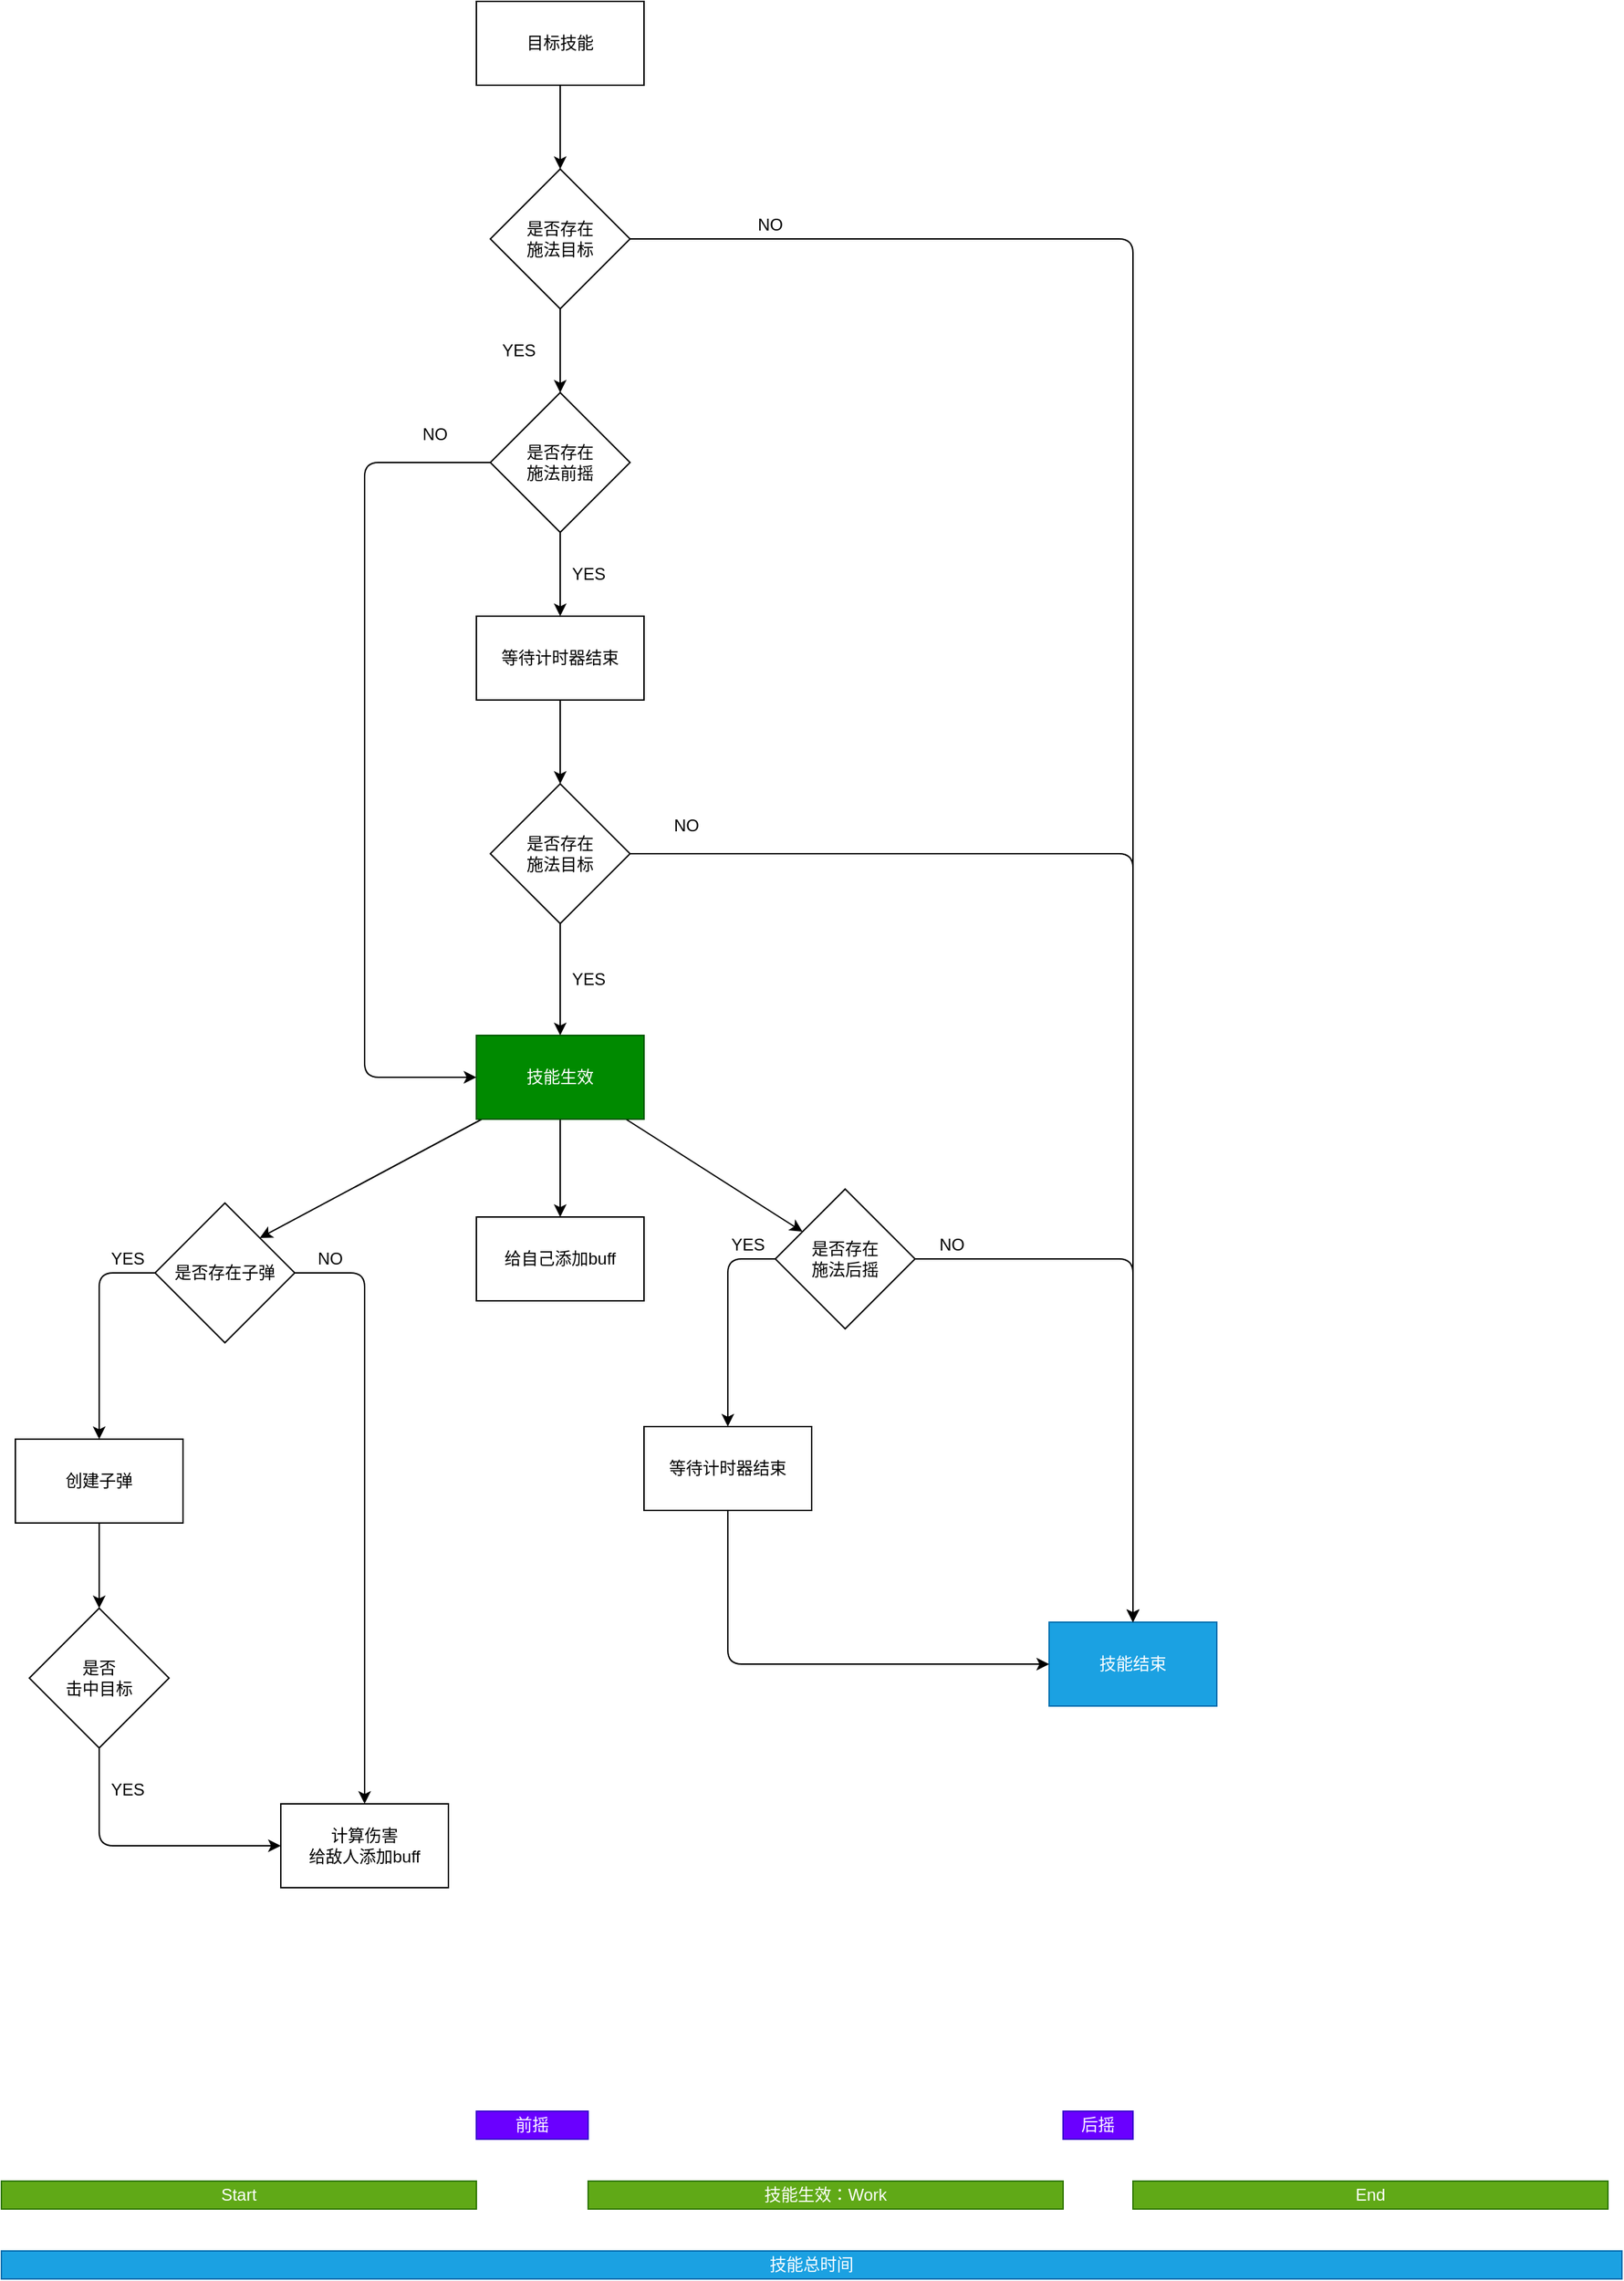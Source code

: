 <mxfile>
    <diagram id="dfSNrHs-AUByW3pYfTCE" name="第 1 页">
        <mxGraphModel dx="2265" dy="1317" grid="1" gridSize="10" guides="1" tooltips="1" connect="1" arrows="1" fold="1" page="1" pageScale="1" pageWidth="827" pageHeight="1169" math="0" shadow="0">
            <root>
                <mxCell id="0"/>
                <mxCell id="1" parent="0"/>
                <mxCell id="13" style="edgeStyle=none;html=1;" parent="1" source="2" target="4" edge="1">
                    <mxGeometry relative="1" as="geometry"/>
                </mxCell>
                <mxCell id="2" value="目标技能" style="rounded=0;whiteSpace=wrap;html=1;" parent="1" vertex="1">
                    <mxGeometry x="150" y="80" width="120" height="60" as="geometry"/>
                </mxCell>
                <mxCell id="27" style="edgeStyle=none;html=1;" parent="1" source="3" target="21" edge="1">
                    <mxGeometry relative="1" as="geometry"/>
                </mxCell>
                <mxCell id="3" value="等待计时器结束" style="rounded=0;whiteSpace=wrap;html=1;" parent="1" vertex="1">
                    <mxGeometry x="150" y="520" width="120" height="60" as="geometry"/>
                </mxCell>
                <mxCell id="9" value="" style="edgeStyle=none;html=1;" parent="1" source="4" target="8" edge="1">
                    <mxGeometry relative="1" as="geometry">
                        <Array as="points">
                            <mxPoint x="620" y="250"/>
                        </Array>
                    </mxGeometry>
                </mxCell>
                <mxCell id="14" style="edgeStyle=none;html=1;" parent="1" source="4" target="12" edge="1">
                    <mxGeometry relative="1" as="geometry"/>
                </mxCell>
                <mxCell id="4" value="是否存在&lt;br&gt;施法目标" style="rhombus;whiteSpace=wrap;html=1;" parent="1" vertex="1">
                    <mxGeometry x="160" y="200" width="100" height="100" as="geometry"/>
                </mxCell>
                <mxCell id="8" value="技能结束" style="whiteSpace=wrap;html=1;fillColor=#1ba1e2;fontColor=#ffffff;strokeColor=#006EAF;" parent="1" vertex="1">
                    <mxGeometry x="560" y="1240" width="120" height="60" as="geometry"/>
                </mxCell>
                <mxCell id="17" style="edgeStyle=none;html=1;" parent="1" source="12" target="3" edge="1">
                    <mxGeometry relative="1" as="geometry"/>
                </mxCell>
                <mxCell id="29" style="edgeStyle=none;html=1;entryX=0;entryY=0.5;entryDx=0;entryDy=0;" parent="1" source="12" target="22" edge="1">
                    <mxGeometry relative="1" as="geometry">
                        <Array as="points">
                            <mxPoint x="70" y="410"/>
                            <mxPoint x="70" y="850"/>
                        </Array>
                    </mxGeometry>
                </mxCell>
                <mxCell id="12" value="是否存在&lt;br&gt;施法前摇" style="rhombus;whiteSpace=wrap;html=1;" parent="1" vertex="1">
                    <mxGeometry x="160" y="360" width="100" height="100" as="geometry"/>
                </mxCell>
                <mxCell id="15" value="YES" style="text;html=1;align=center;verticalAlign=middle;resizable=0;points=[];autosize=1;strokeColor=none;fillColor=none;" parent="1" vertex="1">
                    <mxGeometry x="160" y="320" width="40" height="20" as="geometry"/>
                </mxCell>
                <mxCell id="16" value="NO" style="text;html=1;align=center;verticalAlign=middle;resizable=0;points=[];autosize=1;strokeColor=none;fillColor=none;" parent="1" vertex="1">
                    <mxGeometry x="345" y="230" width="30" height="20" as="geometry"/>
                </mxCell>
                <mxCell id="18" value="YES" style="text;html=1;align=center;verticalAlign=middle;resizable=0;points=[];autosize=1;strokeColor=none;fillColor=none;" parent="1" vertex="1">
                    <mxGeometry x="210" y="480" width="40" height="20" as="geometry"/>
                </mxCell>
                <mxCell id="23" style="edgeStyle=none;html=1;entryX=0.5;entryY=0;entryDx=0;entryDy=0;" parent="1" source="21" target="8" edge="1">
                    <mxGeometry relative="1" as="geometry">
                        <Array as="points">
                            <mxPoint x="620" y="690"/>
                        </Array>
                    </mxGeometry>
                </mxCell>
                <mxCell id="25" style="edgeStyle=none;html=1;" parent="1" source="21" target="22" edge="1">
                    <mxGeometry relative="1" as="geometry"/>
                </mxCell>
                <mxCell id="21" value="是否存在&lt;br&gt;施法目标" style="rhombus;whiteSpace=wrap;html=1;" parent="1" vertex="1">
                    <mxGeometry x="160" y="640" width="100" height="100" as="geometry"/>
                </mxCell>
                <mxCell id="54" value="" style="edgeStyle=none;html=1;" parent="1" source="22" target="47" edge="1">
                    <mxGeometry relative="1" as="geometry"/>
                </mxCell>
                <mxCell id="55" style="edgeStyle=none;html=1;entryX=1;entryY=0;entryDx=0;entryDy=0;" parent="1" source="22" target="32" edge="1">
                    <mxGeometry relative="1" as="geometry"/>
                </mxCell>
                <mxCell id="56" style="edgeStyle=none;html=1;" parent="1" source="22" target="48" edge="1">
                    <mxGeometry relative="1" as="geometry"/>
                </mxCell>
                <mxCell id="22" value="技能生效" style="rounded=0;whiteSpace=wrap;html=1;fillColor=#008a00;strokeColor=#005700;fontColor=#ffffff;" parent="1" vertex="1">
                    <mxGeometry x="150" y="820" width="120" height="60" as="geometry"/>
                </mxCell>
                <mxCell id="24" value="NO" style="text;html=1;align=center;verticalAlign=middle;resizable=0;points=[];autosize=1;strokeColor=none;fillColor=none;" parent="1" vertex="1">
                    <mxGeometry x="285" y="660" width="30" height="20" as="geometry"/>
                </mxCell>
                <mxCell id="26" value="YES" style="text;html=1;align=center;verticalAlign=middle;resizable=0;points=[];autosize=1;strokeColor=none;fillColor=none;" parent="1" vertex="1">
                    <mxGeometry x="210" y="770" width="40" height="20" as="geometry"/>
                </mxCell>
                <mxCell id="40" style="edgeStyle=none;html=1;" parent="1" source="30" target="37" edge="1">
                    <mxGeometry relative="1" as="geometry"/>
                </mxCell>
                <mxCell id="30" value="创建子弹" style="rounded=0;whiteSpace=wrap;html=1;" parent="1" vertex="1">
                    <mxGeometry x="-180" y="1109" width="120" height="60" as="geometry"/>
                </mxCell>
                <mxCell id="35" style="edgeStyle=none;html=1;entryX=0.5;entryY=0;entryDx=0;entryDy=0;" parent="1" source="32" target="30" edge="1">
                    <mxGeometry relative="1" as="geometry">
                        <Array as="points">
                            <mxPoint x="-120" y="990"/>
                        </Array>
                    </mxGeometry>
                </mxCell>
                <mxCell id="36" style="edgeStyle=none;html=1;" parent="1" source="32" target="34" edge="1">
                    <mxGeometry relative="1" as="geometry">
                        <Array as="points">
                            <mxPoint x="70" y="990"/>
                        </Array>
                    </mxGeometry>
                </mxCell>
                <mxCell id="32" value="是否存在子弹" style="rhombus;whiteSpace=wrap;html=1;" parent="1" vertex="1">
                    <mxGeometry x="-80" y="940" width="100" height="100" as="geometry"/>
                </mxCell>
                <mxCell id="34" value="计算伤害&lt;br&gt;给敌人添加buff" style="rounded=0;whiteSpace=wrap;html=1;" parent="1" vertex="1">
                    <mxGeometry x="10" y="1370" width="120" height="60" as="geometry"/>
                </mxCell>
                <mxCell id="41" style="edgeStyle=none;html=1;entryX=0;entryY=0.5;entryDx=0;entryDy=0;" parent="1" source="37" target="34" edge="1">
                    <mxGeometry relative="1" as="geometry">
                        <mxPoint x="70" y="1430" as="targetPoint"/>
                        <Array as="points">
                            <mxPoint x="-120" y="1400"/>
                            <mxPoint x="-40" y="1400"/>
                        </Array>
                    </mxGeometry>
                </mxCell>
                <mxCell id="37" value="是否&lt;br&gt;击中目标" style="rhombus;whiteSpace=wrap;html=1;" parent="1" vertex="1">
                    <mxGeometry x="-170" y="1230" width="100" height="100" as="geometry"/>
                </mxCell>
                <mxCell id="42" value="YES" style="text;html=1;align=center;verticalAlign=middle;resizable=0;points=[];autosize=1;strokeColor=none;fillColor=none;" parent="1" vertex="1">
                    <mxGeometry x="-120" y="1350" width="40" height="20" as="geometry"/>
                </mxCell>
                <mxCell id="43" value="YES" style="text;html=1;align=center;verticalAlign=middle;resizable=0;points=[];autosize=1;strokeColor=none;fillColor=none;" parent="1" vertex="1">
                    <mxGeometry x="-120" y="970" width="40" height="20" as="geometry"/>
                </mxCell>
                <mxCell id="44" value="NO" style="text;html=1;align=center;verticalAlign=middle;resizable=0;points=[];autosize=1;strokeColor=none;fillColor=none;" parent="1" vertex="1">
                    <mxGeometry x="30" y="970" width="30" height="20" as="geometry"/>
                </mxCell>
                <mxCell id="47" value="给自己添加buff" style="rounded=0;whiteSpace=wrap;html=1;" parent="1" vertex="1">
                    <mxGeometry x="150" y="950" width="120" height="60" as="geometry"/>
                </mxCell>
                <mxCell id="52" style="edgeStyle=none;html=1;entryX=0.5;entryY=0;entryDx=0;entryDy=0;exitX=1;exitY=0.5;exitDx=0;exitDy=0;" parent="1" source="48" target="8" edge="1">
                    <mxGeometry relative="1" as="geometry">
                        <Array as="points">
                            <mxPoint x="620" y="980"/>
                        </Array>
                    </mxGeometry>
                </mxCell>
                <mxCell id="53" style="edgeStyle=none;html=1;entryX=0.5;entryY=0;entryDx=0;entryDy=0;exitX=0;exitY=0.5;exitDx=0;exitDy=0;" parent="1" source="48" target="49" edge="1">
                    <mxGeometry relative="1" as="geometry">
                        <Array as="points">
                            <mxPoint x="330" y="980"/>
                        </Array>
                    </mxGeometry>
                </mxCell>
                <mxCell id="48" value="是否存在&lt;br&gt;施法后摇" style="rhombus;whiteSpace=wrap;html=1;" parent="1" vertex="1">
                    <mxGeometry x="364" y="930" width="100" height="100" as="geometry"/>
                </mxCell>
                <mxCell id="58" style="edgeStyle=none;html=1;entryX=0;entryY=0.5;entryDx=0;entryDy=0;" parent="1" source="49" target="8" edge="1">
                    <mxGeometry relative="1" as="geometry">
                        <mxPoint x="330.0" y="1290" as="targetPoint"/>
                        <Array as="points">
                            <mxPoint x="330" y="1270"/>
                        </Array>
                    </mxGeometry>
                </mxCell>
                <mxCell id="49" value="等待计时器结束" style="rounded=0;whiteSpace=wrap;html=1;" parent="1" vertex="1">
                    <mxGeometry x="270" y="1100" width="120" height="60" as="geometry"/>
                </mxCell>
                <mxCell id="57" value="NO" style="text;html=1;align=center;verticalAlign=middle;resizable=0;points=[];autosize=1;strokeColor=none;fillColor=none;" parent="1" vertex="1">
                    <mxGeometry x="105" y="380" width="30" height="20" as="geometry"/>
                </mxCell>
                <mxCell id="59" value="YES" style="text;html=1;align=center;verticalAlign=middle;resizable=0;points=[];autosize=1;strokeColor=none;fillColor=none;" parent="1" vertex="1">
                    <mxGeometry x="324" y="960" width="40" height="20" as="geometry"/>
                </mxCell>
                <mxCell id="60" value="NO" style="text;html=1;align=center;verticalAlign=middle;resizable=0;points=[];autosize=1;strokeColor=none;fillColor=none;" parent="1" vertex="1">
                    <mxGeometry x="475" y="960" width="30" height="20" as="geometry"/>
                </mxCell>
                <mxCell id="61" value="技能总时间" style="rounded=0;whiteSpace=wrap;html=1;fillColor=#1ba1e2;fontColor=#ffffff;strokeColor=#006EAF;" vertex="1" parent="1">
                    <mxGeometry x="-190" y="1690" width="1160" height="20" as="geometry"/>
                </mxCell>
                <mxCell id="62" value="Start" style="rounded=0;whiteSpace=wrap;html=1;fillColor=#60a917;fontColor=#ffffff;strokeColor=#2D7600;" vertex="1" parent="1">
                    <mxGeometry x="-190" y="1640" width="340" height="20" as="geometry"/>
                </mxCell>
                <mxCell id="63" value="技能生效：Work" style="rounded=0;whiteSpace=wrap;html=1;fillColor=#60a917;fontColor=#ffffff;strokeColor=#2D7600;" vertex="1" parent="1">
                    <mxGeometry x="230" y="1640" width="340" height="20" as="geometry"/>
                </mxCell>
                <mxCell id="64" value="End" style="rounded=0;whiteSpace=wrap;html=1;fillColor=#60a917;fontColor=#ffffff;strokeColor=#2D7600;" vertex="1" parent="1">
                    <mxGeometry x="620" y="1640" width="340" height="20" as="geometry"/>
                </mxCell>
                <mxCell id="65" value="前摇" style="rounded=0;whiteSpace=wrap;html=1;fillColor=#6a00ff;fontColor=#ffffff;strokeColor=#3700CC;" vertex="1" parent="1">
                    <mxGeometry x="150" y="1590" width="80" height="20" as="geometry"/>
                </mxCell>
                <mxCell id="66" value="后摇" style="rounded=0;whiteSpace=wrap;html=1;fillColor=#6a00ff;fontColor=#ffffff;strokeColor=#3700CC;" vertex="1" parent="1">
                    <mxGeometry x="570" y="1590" width="50" height="20" as="geometry"/>
                </mxCell>
            </root>
        </mxGraphModel>
    </diagram>
</mxfile>